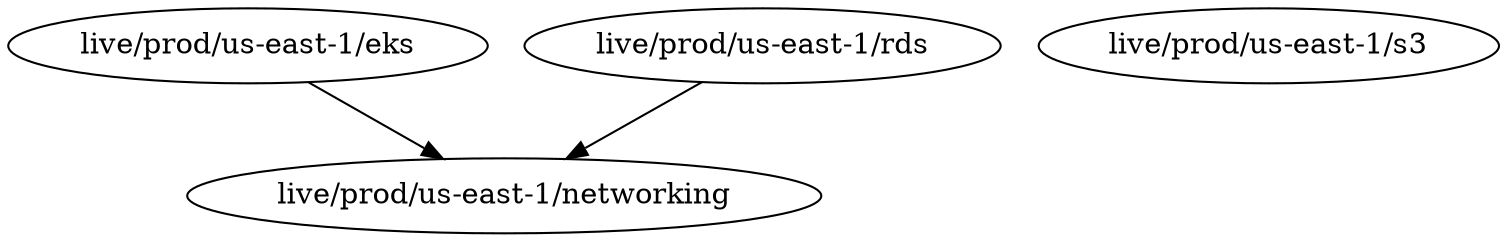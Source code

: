digraph {
	"live/prod/us-east-1/eks" ;
	"live/prod/us-east-1/eks" -> "live/prod/us-east-1/networking";
	"live/prod/us-east-1/networking" ;
	"live/prod/us-east-1/rds" ;
	"live/prod/us-east-1/rds" -> "live/prod/us-east-1/networking";
	"live/prod/us-east-1/s3" ;
}
